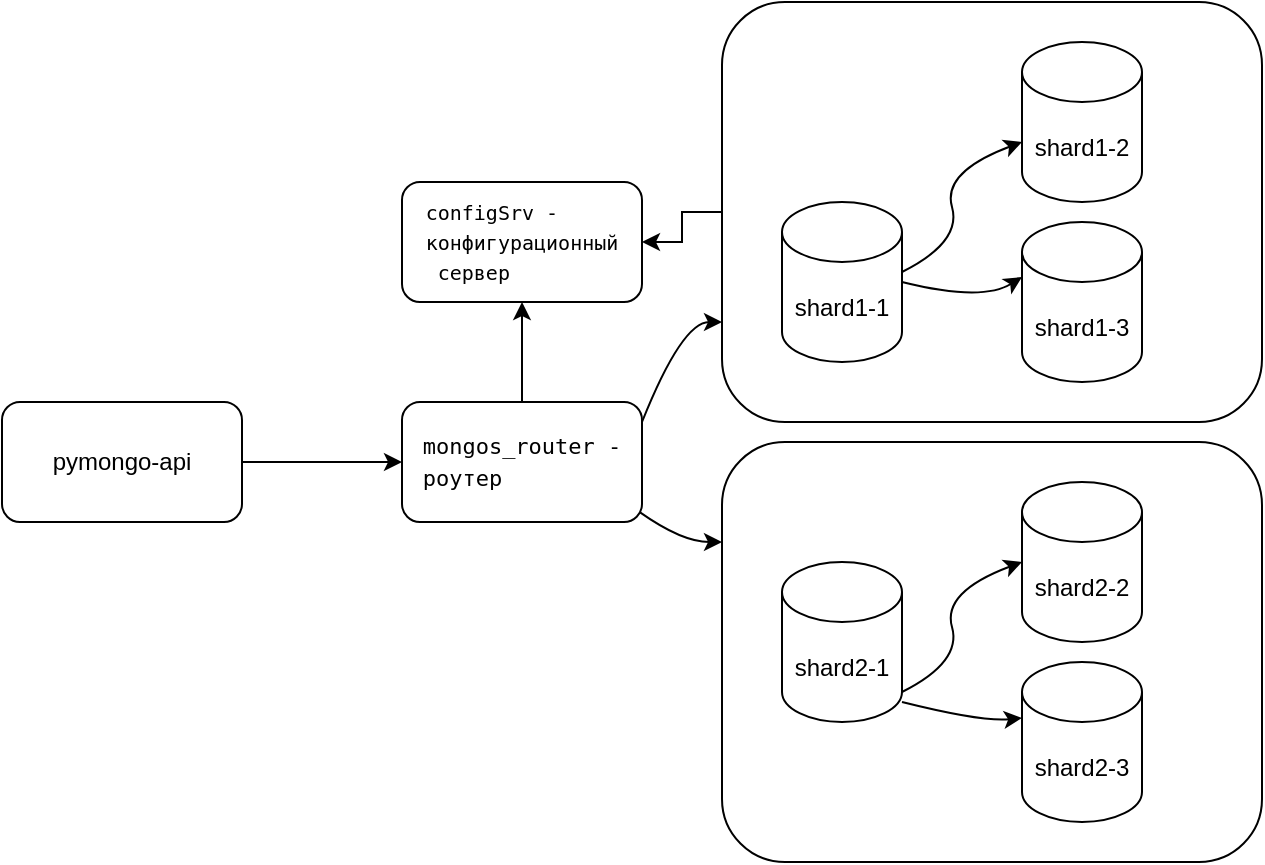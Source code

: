 <mxfile version="24.7.13">
  <diagram name="Page-1" id="-H_mtQnk-PTXWXPvYvuk">
    <mxGraphModel dx="901" dy="581" grid="1" gridSize="10" guides="1" tooltips="1" connect="1" arrows="1" fold="1" page="1" pageScale="1" pageWidth="1169" pageHeight="827" math="0" shadow="0">
      <root>
        <mxCell id="0" />
        <mxCell id="1" parent="0" />
        <mxCell id="8cPuCwgMG0-DC93ZxVvM-23" value="" style="rounded=1;whiteSpace=wrap;html=1;" vertex="1" parent="1">
          <mxGeometry x="720" y="310" width="270" height="210" as="geometry" />
        </mxCell>
        <mxCell id="8cPuCwgMG0-DC93ZxVvM-24" value="" style="edgeStyle=orthogonalEdgeStyle;rounded=0;orthogonalLoop=1;jettySize=auto;html=1;" edge="1" parent="1" source="8cPuCwgMG0-DC93ZxVvM-22" target="8cPuCwgMG0-DC93ZxVvM-2">
          <mxGeometry relative="1" as="geometry" />
        </mxCell>
        <mxCell id="8cPuCwgMG0-DC93ZxVvM-22" value="" style="rounded=1;whiteSpace=wrap;html=1;" vertex="1" parent="1">
          <mxGeometry x="720" y="90" width="270" height="210" as="geometry" />
        </mxCell>
        <mxCell id="zA23MoTUsTF4_91t8viU-3" value="pymongo-api" style="rounded=1;whiteSpace=wrap;html=1;" parent="1" vertex="1">
          <mxGeometry x="360" y="290" width="120" height="60" as="geometry" />
        </mxCell>
        <mxCell id="zA23MoTUsTF4_91t8viU-4" style="edgeStyle=orthogonalEdgeStyle;rounded=0;orthogonalLoop=1;jettySize=auto;html=1;exitX=1;exitY=0.5;exitDx=0;exitDy=0;" parent="1" source="zA23MoTUsTF4_91t8viU-3" edge="1">
          <mxGeometry relative="1" as="geometry">
            <mxPoint x="560" y="320" as="targetPoint" />
          </mxGeometry>
        </mxCell>
        <mxCell id="8cPuCwgMG0-DC93ZxVvM-1" value="&lt;div style=&quot;text-align: start; background-color: rgb(255, 255, 255); font-size: 11px; line-height: 50%;&quot;&gt;&lt;pre style=&quot;font-family: &amp;quot;JetBrains Mono&amp;quot;, monospace; line-height: 50%;&quot;&gt;mongos_router -&lt;/pre&gt;&lt;pre style=&quot;font-family: &amp;quot;JetBrains Mono&amp;quot;, monospace; line-height: 50%;&quot;&gt;роутер&lt;/pre&gt;&lt;/div&gt;" style="rounded=1;whiteSpace=wrap;html=1;" vertex="1" parent="1">
          <mxGeometry x="560" y="290" width="120" height="60" as="geometry" />
        </mxCell>
        <mxCell id="8cPuCwgMG0-DC93ZxVvM-2" value="&lt;div style=&quot;text-align: start; background-color: rgb(255, 255, 255); font-size: 10px; line-height: 50%;&quot;&gt;&lt;pre style=&quot;font-family: &amp;quot;JetBrains Mono&amp;quot;, monospace; line-height: 50%;&quot;&gt;configSrv -&lt;/pre&gt;&lt;pre style=&quot;font-family: &amp;quot;JetBrains Mono&amp;quot;, monospace; line-height: 50%;&quot;&gt;конфигурационный&lt;/pre&gt;&lt;pre style=&quot;font-family: &amp;quot;JetBrains Mono&amp;quot;, monospace; line-height: 50%;&quot;&gt; сервер&lt;/pre&gt;&lt;/div&gt;" style="rounded=1;whiteSpace=wrap;html=1;" vertex="1" parent="1">
          <mxGeometry x="560" y="180" width="120" height="60" as="geometry" />
        </mxCell>
        <mxCell id="8cPuCwgMG0-DC93ZxVvM-3" value="" style="endArrow=classic;html=1;rounded=0;entryX=0.5;entryY=1;entryDx=0;entryDy=0;" edge="1" parent="1" target="8cPuCwgMG0-DC93ZxVvM-2">
          <mxGeometry width="50" height="50" relative="1" as="geometry">
            <mxPoint x="620" y="290" as="sourcePoint" />
            <mxPoint x="670" y="240" as="targetPoint" />
          </mxGeometry>
        </mxCell>
        <mxCell id="8cPuCwgMG0-DC93ZxVvM-9" value="shard1-1" style="shape=cylinder3;whiteSpace=wrap;html=1;boundedLbl=1;backgroundOutline=1;size=15;" vertex="1" parent="1">
          <mxGeometry x="750" y="190" width="60" height="80" as="geometry" />
        </mxCell>
        <mxCell id="8cPuCwgMG0-DC93ZxVvM-10" value="shard2-1" style="shape=cylinder3;whiteSpace=wrap;html=1;boundedLbl=1;backgroundOutline=1;size=15;" vertex="1" parent="1">
          <mxGeometry x="750" y="370" width="60" height="80" as="geometry" />
        </mxCell>
        <mxCell id="8cPuCwgMG0-DC93ZxVvM-14" value="" style="curved=1;endArrow=classic;html=1;rounded=0;" edge="1" parent="1">
          <mxGeometry width="50" height="50" relative="1" as="geometry">
            <mxPoint x="810" y="225" as="sourcePoint" />
            <mxPoint x="870" y="160" as="targetPoint" />
            <Array as="points">
              <mxPoint x="840" y="210" />
              <mxPoint x="830" y="175" />
            </Array>
          </mxGeometry>
        </mxCell>
        <mxCell id="8cPuCwgMG0-DC93ZxVvM-15" value="shard1-2" style="shape=cylinder3;whiteSpace=wrap;html=1;boundedLbl=1;backgroundOutline=1;size=15;" vertex="1" parent="1">
          <mxGeometry x="870" y="110" width="60" height="80" as="geometry" />
        </mxCell>
        <mxCell id="8cPuCwgMG0-DC93ZxVvM-16" value="" style="curved=1;endArrow=classic;html=1;rounded=0;exitX=1;exitY=0.5;exitDx=0;exitDy=0;exitPerimeter=0;entryX=0;entryY=0;entryDx=0;entryDy=27.5;entryPerimeter=0;" edge="1" parent="1" source="8cPuCwgMG0-DC93ZxVvM-9" target="8cPuCwgMG0-DC93ZxVvM-17">
          <mxGeometry width="50" height="50" relative="1" as="geometry">
            <mxPoint x="820" y="270" as="sourcePoint" />
            <mxPoint x="880" y="250" as="targetPoint" />
            <Array as="points">
              <mxPoint x="850" y="240" />
            </Array>
          </mxGeometry>
        </mxCell>
        <mxCell id="8cPuCwgMG0-DC93ZxVvM-17" value="shard1-3" style="shape=cylinder3;whiteSpace=wrap;html=1;boundedLbl=1;backgroundOutline=1;size=15;" vertex="1" parent="1">
          <mxGeometry x="870" y="200" width="60" height="80" as="geometry" />
        </mxCell>
        <mxCell id="8cPuCwgMG0-DC93ZxVvM-18" value="shard2-2" style="shape=cylinder3;whiteSpace=wrap;html=1;boundedLbl=1;backgroundOutline=1;size=15;" vertex="1" parent="1">
          <mxGeometry x="870" y="330" width="60" height="80" as="geometry" />
        </mxCell>
        <mxCell id="8cPuCwgMG0-DC93ZxVvM-19" value="shard2-3" style="shape=cylinder3;whiteSpace=wrap;html=1;boundedLbl=1;backgroundOutline=1;size=15;" vertex="1" parent="1">
          <mxGeometry x="870" y="420" width="60" height="80" as="geometry" />
        </mxCell>
        <mxCell id="8cPuCwgMG0-DC93ZxVvM-20" value="" style="curved=1;endArrow=classic;html=1;rounded=0;" edge="1" parent="1">
          <mxGeometry width="50" height="50" relative="1" as="geometry">
            <mxPoint x="810" y="435" as="sourcePoint" />
            <mxPoint x="870" y="370" as="targetPoint" />
            <Array as="points">
              <mxPoint x="840" y="420" />
              <mxPoint x="830" y="385" />
            </Array>
          </mxGeometry>
        </mxCell>
        <mxCell id="8cPuCwgMG0-DC93ZxVvM-21" value="" style="curved=1;endArrow=classic;html=1;rounded=0;exitX=1;exitY=0.5;exitDx=0;exitDy=0;exitPerimeter=0;entryX=0;entryY=0;entryDx=0;entryDy=27.5;entryPerimeter=0;" edge="1" parent="1">
          <mxGeometry width="50" height="50" relative="1" as="geometry">
            <mxPoint x="810" y="440" as="sourcePoint" />
            <mxPoint x="870" y="448" as="targetPoint" />
            <Array as="points">
              <mxPoint x="850" y="450" />
            </Array>
          </mxGeometry>
        </mxCell>
        <mxCell id="8cPuCwgMG0-DC93ZxVvM-27" value="" style="curved=1;endArrow=classic;html=1;rounded=0;" edge="1" parent="1">
          <mxGeometry width="50" height="50" relative="1" as="geometry">
            <mxPoint x="680" y="300" as="sourcePoint" />
            <mxPoint x="720" y="250" as="targetPoint" />
            <Array as="points">
              <mxPoint x="700" y="250" />
            </Array>
          </mxGeometry>
        </mxCell>
        <mxCell id="8cPuCwgMG0-DC93ZxVvM-28" value="" style="curved=1;endArrow=classic;html=1;rounded=0;exitX=0.992;exitY=0.92;exitDx=0;exitDy=0;exitPerimeter=0;" edge="1" parent="1" source="8cPuCwgMG0-DC93ZxVvM-1">
          <mxGeometry width="50" height="50" relative="1" as="geometry">
            <mxPoint x="670" y="410" as="sourcePoint" />
            <mxPoint x="720" y="360" as="targetPoint" />
            <Array as="points">
              <mxPoint x="700" y="360" />
            </Array>
          </mxGeometry>
        </mxCell>
      </root>
    </mxGraphModel>
  </diagram>
</mxfile>
